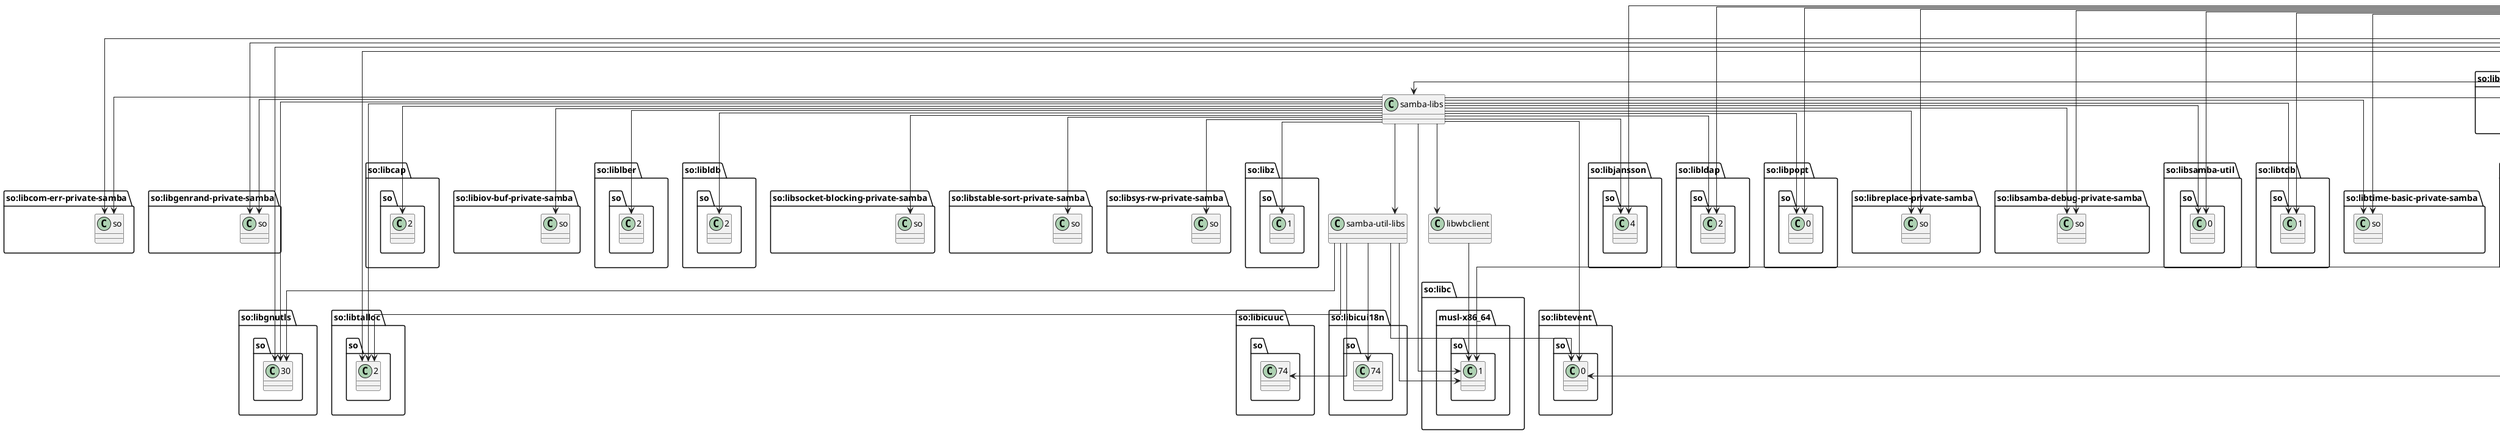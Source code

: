 @startuml
skinparam linetype ortho
class "samba-common-tools" {}
"samba-common-tools" --> "samba-libs"
class "samba-libs" {}
"samba-libs" --> "samba-util-libs"
class "samba-util-libs" {}
"samba-util-libs" --> "so:libc.musl-x86_64.so.1"
class "so:libc.musl-x86_64.so.1" {}
"samba-util-libs" --> "so:libgnutls.so.30"
class "so:libgnutls.so.30" {}
"samba-util-libs" --> "so:libicui18n.so.74"
class "so:libicui18n.so.74" {}
"samba-util-libs" --> "so:libicuuc.so.74"
class "so:libicuuc.so.74" {}
"samba-util-libs" --> "so:libtalloc.so.2"
class "so:libtalloc.so.2" {}
"samba-util-libs" --> "so:libtevent.so.0"
class "so:libtevent.so.0" {}
"samba-libs" --> "libwbclient"
class "libwbclient" {}
"libwbclient" --> "so:libc.musl-x86_64.so.1"
"samba-libs" --> "so:libc.musl-x86_64.so.1"
"samba-libs" --> "so:libcap.so.2"
class "so:libcap.so.2" {}
"samba-libs" --> "so:libcom-err-private-samba.so"
class "so:libcom-err-private-samba.so" {}
"samba-libs" --> "so:libgenrand-private-samba.so"
class "so:libgenrand-private-samba.so" {}
"samba-libs" --> "so:libgnutls.so.30"
"samba-libs" --> "so:libiov-buf-private-samba.so"
class "so:libiov-buf-private-samba.so" {}
"samba-libs" --> "so:libjansson.so.4"
class "so:libjansson.so.4" {}
"samba-libs" --> "so:liblber.so.2"
class "so:liblber.so.2" {}
"samba-libs" --> "so:libldap.so.2"
class "so:libldap.so.2" {}
"samba-libs" --> "so:libldb.so.2"
class "so:libldb.so.2" {}
"samba-libs" --> "so:libpopt.so.0"
class "so:libpopt.so.0" {}
"samba-libs" --> "so:libreplace-private-samba.so"
class "so:libreplace-private-samba.so" {}
"samba-libs" --> "so:libsamba-debug-private-samba.so"
class "so:libsamba-debug-private-samba.so" {}
"samba-libs" --> "so:libsamba-util.so.0"
class "so:libsamba-util.so.0" {}
"samba-libs" --> "so:libsocket-blocking-private-samba.so"
class "so:libsocket-blocking-private-samba.so" {}
"samba-libs" --> "so:libstable-sort-private-samba.so"
class "so:libstable-sort-private-samba.so" {}
"samba-libs" --> "so:libsys-rw-private-samba.so"
class "so:libsys-rw-private-samba.so" {}
"samba-libs" --> "so:libtalloc.so.2"
"samba-libs" --> "so:libtdb.so.1"
class "so:libtdb.so.1" {}
"samba-libs" --> "so:libtevent.so.0"
"samba-libs" --> "so:libtime-basic-private-samba.so"
class "so:libtime-basic-private-samba.so" {}
"samba-libs" --> "so:libwbclient.so.0"
class "so:libwbclient.so.0" {}
"samba-libs" --> "so:libz.so.1"
class "so:libz.so.1" {}
"samba-common-tools" --> "so:libCHARSET3-private-samba.so"
class "so:libCHARSET3-private-samba.so" {}
"samba-common-tools" --> "so:libaddns-private-samba.so"
class "so:libaddns-private-samba.so" {}
"samba-common-tools" --> "so:libads-private-samba.so"
class "so:libads-private-samba.so" {}
"samba-common-tools" --> "so:libauth-private-samba.so"
class "so:libauth-private-samba.so" {}
"samba-common-tools" --> "so:libc.musl-x86_64.so.1"
"samba-common-tools" --> "so:libcli-smb-common-private-samba.so"
class "so:libcli-smb-common-private-samba.so" {}
"samba-common-tools" --> "so:libcli-spoolss-private-samba.so"
class "so:libcli-spoolss-private-samba.so" {}
"samba-common-tools" --> "so:libcliauth-private-samba.so"
class "so:libcliauth-private-samba.so" {}
"samba-common-tools" --> "so:libcmdline-contexts-private-samba.so"
class "so:libcmdline-contexts-private-samba.so" {}
"samba-common-tools" --> "so:libcmdline-private-samba.so"
class "so:libcmdline-private-samba.so" {}
"samba-common-tools" --> "so:libcom-err-private-samba.so"
"samba-common-tools" --> "so:libcommon-auth-private-samba.so"
class "so:libcommon-auth-private-samba.so" {}
"samba-common-tools" --> "so:libdbwrap-private-samba.so"
class "so:libdbwrap-private-samba.so" {}
"samba-common-tools" --> "so:libdcerpc-binding.so.0"
class "so:libdcerpc-binding.so.0" {}
"samba-common-tools" --> "so:libdcerpc-samba-private-samba.so"
class "so:libdcerpc-samba-private-samba.so" {}
"samba-common-tools" --> "so:libflag-mapping-private-samba.so"
class "so:libflag-mapping-private-samba.so" {}
"samba-common-tools" --> "so:libgenrand-private-samba.so"
"samba-common-tools" --> "so:libgensec-private-samba.so"
class "so:libgensec-private-samba.so" {}
"samba-common-tools" --> "so:libgnutls.so.30"
"samba-common-tools" --> "so:libgpo-private-samba.so"
class "so:libgpo-private-samba.so" {}
"samba-common-tools" --> "so:libgse-private-samba.so"
class "so:libgse-private-samba.so" {}
"samba-common-tools" --> "so:libgssapi-private-samba.so"
class "so:libgssapi-private-samba.so" {}
"samba-common-tools" --> "so:libjansson.so.4"
"samba-common-tools" --> "so:libkrb5-private-samba.so"
class "so:libkrb5-private-samba.so" {}
"samba-common-tools" --> "so:libkrb5samba-private-samba.so"
class "so:libkrb5samba-private-samba.so" {}
"samba-common-tools" --> "so:libldap.so.2"
"samba-common-tools" --> "so:liblibcli-lsa3-private-samba.so"
class "so:liblibcli-lsa3-private-samba.so" {}
"samba-common-tools" --> "so:liblibsmb-private-samba.so"
class "so:liblibsmb-private-samba.so" {}
"samba-common-tools" --> "so:libmsrpc3-private-samba.so"
class "so:libmsrpc3-private-samba.so" {}
"samba-common-tools" --> "so:libndr-krb5pac.so.0"
class "so:libndr-krb5pac.so.0" {}
"samba-common-tools" --> "so:libndr-samba-private-samba.so"
class "so:libndr-samba-private-samba.so" {}
"samba-common-tools" --> "so:libndr-standard.so.0"
class "so:libndr-standard.so.0" {}
"samba-common-tools" --> "so:libndr.so.4"
class "so:libndr.so.4" {}
"samba-common-tools" --> "so:libnetapi.so.1"
class "so:libnetapi.so.1" {}
"samba-common-tools" --> "so:libpopt.so.0"
"samba-common-tools" --> "so:libprinting-migrate-private-samba.so"
class "so:libprinting-migrate-private-samba.so" {}
"samba-common-tools" --> "so:libreadline.so.8"
class "so:libreadline.so.8" {}
"samba-common-tools" --> "so:libreplace-private-samba.so"
"samba-common-tools" --> "so:libsamba-credentials.so.1"
class "so:libsamba-credentials.so.1" {}
"samba-common-tools" --> "so:libsamba-debug-private-samba.so"
"samba-common-tools" --> "so:libsamba-errors.so.1"
class "so:libsamba-errors.so.1" {}
"samba-common-tools" --> "so:libsamba-hostconfig.so.0"
class "so:libsamba-hostconfig.so.0" {}
"samba-common-tools" --> "so:libsamba-modules-private-samba.so"
class "so:libsamba-modules-private-samba.so" {}
"samba-common-tools" --> "so:libsamba-passdb.so.0"
class "so:libsamba-passdb.so.0" {}
"samba-common-tools" --> "so:libsamba-security-private-samba.so"
class "so:libsamba-security-private-samba.so" {}
"samba-common-tools" --> "so:libsamba-sockets-private-samba.so"
class "so:libsamba-sockets-private-samba.so" {}
"samba-common-tools" --> "so:libsamba-util.so.0"
"samba-common-tools" --> "so:libsamba3-util-private-samba.so"
class "so:libsamba3-util-private-samba.so" {}
"samba-common-tools" --> "so:libsamdb.so.0"
class "so:libsamdb.so.0" {}
"samba-common-tools" --> "so:libsecrets3-private-samba.so"
class "so:libsecrets3-private-samba.so" {}
"samba-common-tools" --> "so:libserver-id-db-private-samba.so"
class "so:libserver-id-db-private-samba.so" {}
"samba-common-tools" --> "so:libserver-role-private-samba.so"
class "so:libserver-role-private-samba.so" {}
"samba-common-tools" --> "so:libsmbconf.so.0"
class "so:libsmbconf.so.0" {}
"samba-common-tools" --> "so:libsmbd-base-private-samba.so"
class "so:libsmbd-base-private-samba.so" {}
"samba-common-tools" --> "so:libsmbd-shim-private-samba.so"
class "so:libsmbd-shim-private-samba.so" {}
"samba-common-tools" --> "so:libsmbldap.so.2"
class "so:libsmbldap.so.2" {}
"samba-common-tools" --> "so:libtalloc.so.2"
"samba-common-tools" --> "so:libtdb.so.1"
"samba-common-tools" --> "so:libtevent-util.so.0"
class "so:libtevent-util.so.0" {}
"samba-common-tools" --> "so:libtevent.so.0"
"samba-common-tools" --> "so:libtime-basic-private-samba.so"
"samba-common-tools" --> "so:libtrusts-util-private-samba.so"
class "so:libtrusts-util-private-samba.so" {}
"samba-common-tools" --> "so:libutil-reg-private-samba.so"
class "so:libutil-reg-private-samba.so" {}
"samba-common-tools" --> "so:libutil-tdb-private-samba.so"
class "so:libutil-tdb-private-samba.so" {}
"samba-common-tools" --> "so:libwbclient.so.0"
@enduml